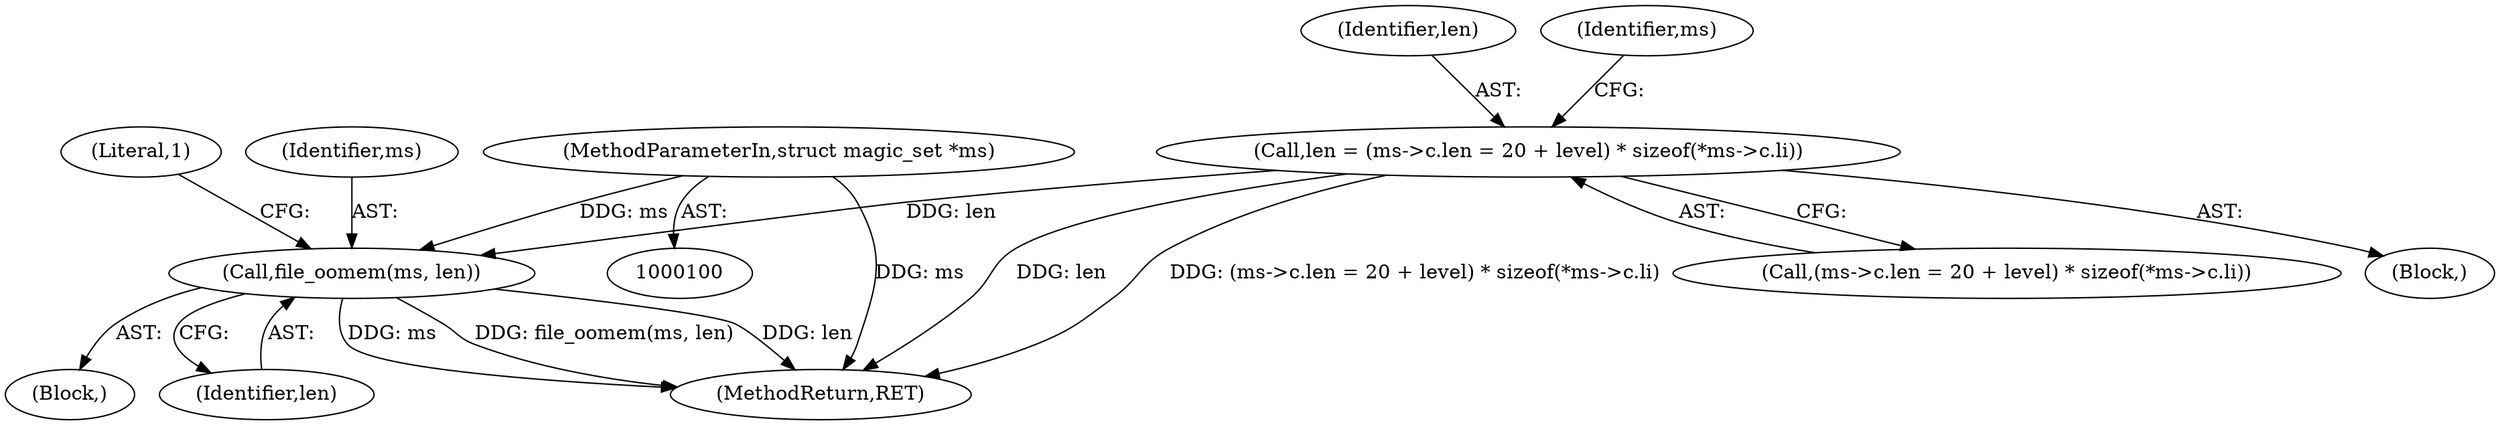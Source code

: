 digraph "0_file_6713ca45e7757297381f4b4cdb9cf5e624a9ad36@pointer" {
"1000142" [label="(Call,file_oomem(ms, len))"];
"1000101" [label="(MethodParameterIn,struct magic_set *ms)"];
"1000114" [label="(Call,len = (ms->c.len = 20 + level) * sizeof(*ms->c.li))"];
"1000115" [label="(Identifier,len)"];
"1000183" [label="(MethodReturn,RET)"];
"1000114" [label="(Call,len = (ms->c.len = 20 + level) * sizeof(*ms->c.li))"];
"1000141" [label="(Block,)"];
"1000113" [label="(Block,)"];
"1000137" [label="(Identifier,ms)"];
"1000142" [label="(Call,file_oomem(ms, len))"];
"1000101" [label="(MethodParameterIn,struct magic_set *ms)"];
"1000147" [label="(Literal,1)"];
"1000116" [label="(Call,(ms->c.len = 20 + level) * sizeof(*ms->c.li))"];
"1000143" [label="(Identifier,ms)"];
"1000144" [label="(Identifier,len)"];
"1000142" -> "1000141"  [label="AST: "];
"1000142" -> "1000144"  [label="CFG: "];
"1000143" -> "1000142"  [label="AST: "];
"1000144" -> "1000142"  [label="AST: "];
"1000147" -> "1000142"  [label="CFG: "];
"1000142" -> "1000183"  [label="DDG: file_oomem(ms, len)"];
"1000142" -> "1000183"  [label="DDG: len"];
"1000142" -> "1000183"  [label="DDG: ms"];
"1000101" -> "1000142"  [label="DDG: ms"];
"1000114" -> "1000142"  [label="DDG: len"];
"1000101" -> "1000100"  [label="AST: "];
"1000101" -> "1000183"  [label="DDG: ms"];
"1000114" -> "1000113"  [label="AST: "];
"1000114" -> "1000116"  [label="CFG: "];
"1000115" -> "1000114"  [label="AST: "];
"1000116" -> "1000114"  [label="AST: "];
"1000137" -> "1000114"  [label="CFG: "];
"1000114" -> "1000183"  [label="DDG: (ms->c.len = 20 + level) * sizeof(*ms->c.li)"];
"1000114" -> "1000183"  [label="DDG: len"];
}
